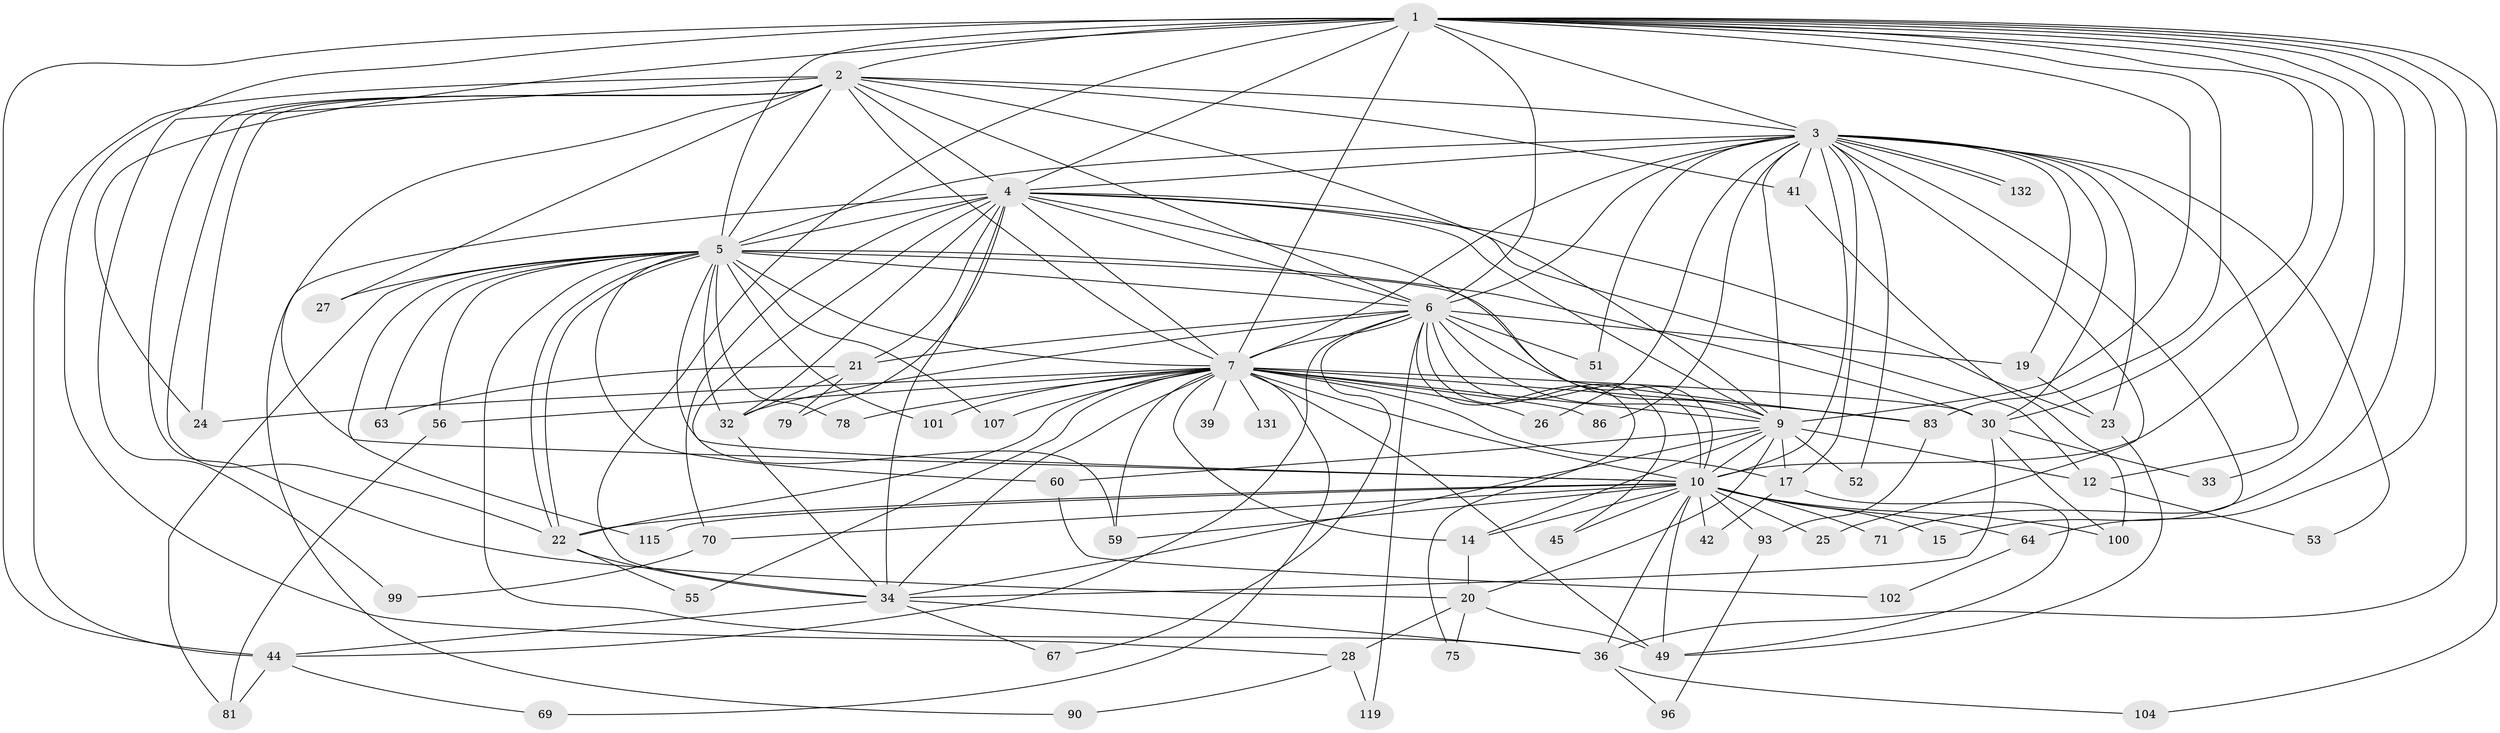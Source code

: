 // original degree distribution, {23: 0.007575757575757576, 22: 0.007575757575757576, 29: 0.007575757575757576, 20: 0.015151515151515152, 24: 0.022727272727272728, 21: 0.015151515151515152, 6: 0.045454545454545456, 4: 0.08333333333333333, 2: 0.5227272727272727, 5: 0.045454545454545456, 3: 0.20454545454545456, 7: 0.022727272727272728}
// Generated by graph-tools (version 1.1) at 2025/13/03/09/25 04:13:49]
// undirected, 66 vertices, 177 edges
graph export_dot {
graph [start="1"]
  node [color=gray90,style=filled];
  1 [super="+18+94"];
  2 [super="+62+72+16+73+95+82+40"];
  3 [super="+43+80+97+124+61"];
  4;
  5 [super="+38"];
  6;
  7 [super="+8"];
  9 [super="+31"];
  10 [super="+13+11+37"];
  12;
  14 [super="+35"];
  15;
  17 [super="+117"];
  19 [super="+126"];
  20 [super="+29"];
  21;
  22 [super="+68+46+103"];
  23;
  24 [super="+77"];
  25;
  26;
  27;
  28;
  30 [super="+48+50+91"];
  32 [super="+121+106"];
  33;
  34 [super="+110+47+58+57"];
  36 [super="+120"];
  39;
  41;
  42;
  44 [super="+125"];
  45;
  49 [super="+109+74"];
  51;
  52;
  53;
  55;
  56;
  59 [super="+89"];
  60;
  63;
  64;
  67;
  69;
  70;
  71 [super="+108"];
  75;
  78;
  79;
  81 [super="+105"];
  83 [super="+128"];
  86;
  90;
  93;
  96;
  99;
  100 [super="+113"];
  101;
  102;
  104;
  107;
  115;
  119;
  131;
  132;
  1 -- 2 [weight=4];
  1 -- 3;
  1 -- 4;
  1 -- 5 [weight=2];
  1 -- 6;
  1 -- 7 [weight=3];
  1 -- 9;
  1 -- 10;
  1 -- 15;
  1 -- 28;
  1 -- 30;
  1 -- 34 [weight=2];
  1 -- 36;
  1 -- 44;
  1 -- 64 [weight=2];
  1 -- 33;
  1 -- 83;
  1 -- 104;
  1 -- 24;
  2 -- 3;
  2 -- 4 [weight=2];
  2 -- 5 [weight=3];
  2 -- 6 [weight=2];
  2 -- 7 [weight=5];
  2 -- 9 [weight=3];
  2 -- 10;
  2 -- 24;
  2 -- 27;
  2 -- 41;
  2 -- 44 [weight=2];
  2 -- 22;
  2 -- 20;
  2 -- 99;
  3 -- 4;
  3 -- 5 [weight=2];
  3 -- 6;
  3 -- 7 [weight=3];
  3 -- 9;
  3 -- 10 [weight=2];
  3 -- 19;
  3 -- 23;
  3 -- 25;
  3 -- 26 [weight=2];
  3 -- 30 [weight=3];
  3 -- 41;
  3 -- 51;
  3 -- 53;
  3 -- 86;
  3 -- 132;
  3 -- 132;
  3 -- 17;
  3 -- 71;
  3 -- 52;
  3 -- 12;
  4 -- 5;
  4 -- 6;
  4 -- 7 [weight=2];
  4 -- 9;
  4 -- 10;
  4 -- 12;
  4 -- 21;
  4 -- 23;
  4 -- 34 [weight=2];
  4 -- 59;
  4 -- 70;
  4 -- 79;
  4 -- 90;
  4 -- 32;
  5 -- 6;
  5 -- 7 [weight=2];
  5 -- 9;
  5 -- 10;
  5 -- 22;
  5 -- 22;
  5 -- 27;
  5 -- 32;
  5 -- 56;
  5 -- 60;
  5 -- 78;
  5 -- 107;
  5 -- 115;
  5 -- 36 [weight=2];
  5 -- 101;
  5 -- 81;
  5 -- 30 [weight=2];
  5 -- 63;
  6 -- 7 [weight=2];
  6 -- 9 [weight=2];
  6 -- 10;
  6 -- 19;
  6 -- 21;
  6 -- 45;
  6 -- 51;
  6 -- 67;
  6 -- 75;
  6 -- 83;
  6 -- 119;
  6 -- 44;
  6 -- 32;
  7 -- 9 [weight=2];
  7 -- 10 [weight=4];
  7 -- 17;
  7 -- 24;
  7 -- 39 [weight=2];
  7 -- 56;
  7 -- 59;
  7 -- 78;
  7 -- 131 [weight=2];
  7 -- 83;
  7 -- 69;
  7 -- 14 [weight=2];
  7 -- 86;
  7 -- 26;
  7 -- 30 [weight=2];
  7 -- 101;
  7 -- 107;
  7 -- 49;
  7 -- 55;
  7 -- 22;
  7 -- 34;
  9 -- 10 [weight=2];
  9 -- 12;
  9 -- 17;
  9 -- 20;
  9 -- 52;
  9 -- 60;
  9 -- 34;
  9 -- 14;
  10 -- 14;
  10 -- 36;
  10 -- 64;
  10 -- 71 [weight=2];
  10 -- 93;
  10 -- 100;
  10 -- 115;
  10 -- 49;
  10 -- 25;
  10 -- 59;
  10 -- 42;
  10 -- 70;
  10 -- 45;
  10 -- 15;
  10 -- 22;
  12 -- 53;
  14 -- 20;
  17 -- 42;
  17 -- 49;
  19 -- 23;
  20 -- 28;
  20 -- 49;
  20 -- 75;
  21 -- 32;
  21 -- 63;
  21 -- 79;
  22 -- 34;
  22 -- 55;
  23 -- 49;
  28 -- 90;
  28 -- 119;
  30 -- 33;
  30 -- 34;
  30 -- 100;
  32 -- 34;
  34 -- 67;
  34 -- 36;
  34 -- 44 [weight=2];
  36 -- 96;
  36 -- 104;
  41 -- 100;
  44 -- 69;
  44 -- 81;
  56 -- 81;
  60 -- 102;
  64 -- 102;
  70 -- 99;
  83 -- 93;
  93 -- 96;
}
